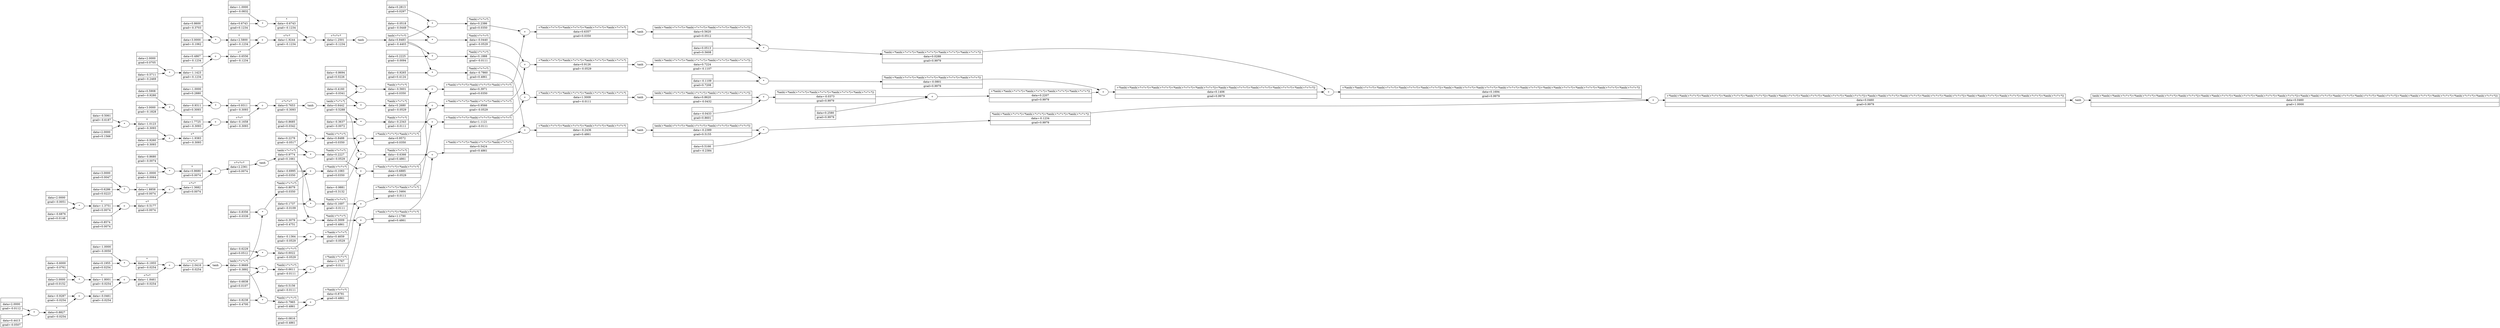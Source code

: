 digraph {
	graph [rankdir=LR]
	4369474128 [label="tanh(+*tanh(+*tanh(+*+*+*)+*tanh(+*+*+*)+*tanh(+*+*+*)+*tanh(+*+*+*))+*tanh(+*tanh(+*+*+*)+*tanh(+*+*+*)+*tanh(+*+*+*)+*tanh(+*+*+*))+*tanh(+*tanh(+*+*+*)+*tanh(+*+*+*)+*tanh(+*+*+*)+*tanh(+*+*+*))+*tanh(+*tanh(+*+*+*)+*tanh(+*+*+*)+*tanh(+*+*+*)+*tanh(+*+*+*))) | data=0.0460 | grad=1.0000" shape=record]
	"4369474128tanh" [label=tanh]
	"4369474128tanh" -> 4369474128
	4369474080 -> "4369474128tanh"
	4369474080 [label="+*tanh(+*tanh(+*+*+*)+*tanh(+*+*+*)+*tanh(+*+*+*)+*tanh(+*+*+*))+*tanh(+*tanh(+*+*+*)+*tanh(+*+*+*)+*tanh(+*+*+*)+*tanh(+*+*+*))+*tanh(+*tanh(+*+*+*)+*tanh(+*+*+*)+*tanh(+*+*+*)+*tanh(+*+*+*))+*tanh(+*tanh(+*+*+*)+*tanh(+*+*+*)+*tanh(+*+*+*)+*tanh(+*+*+*)) | data=0.0460 | grad=0.9979" shape=record]
	"4369474080+" [label="+"]
	"4369474080+" -> 4369474080
	4369473696 -> "4369474080+"
	4369473888 -> "4369474080+"
	4369473696 [label="+*tanh(+*tanh(+*+*+*)+*tanh(+*+*+*)+*tanh(+*+*+*)+*tanh(+*+*+*))+*tanh(+*tanh(+*+*+*)+*tanh(+*+*+*)+*tanh(+*+*+*)+*tanh(+*+*+*))+*tanh(+*tanh(+*+*+*)+*tanh(+*+*+*)+*tanh(+*+*+*)+*tanh(+*+*+*)) | data=0.1694 | grad=0.9979" shape=record]
	"4369473696+" [label="+"]
	"4369473696+" -> 4369473696
	4369457056 -> "4369473696+"
	4369456864 -> "4369473696+"
	4369473888 [label="*tanh(+*tanh(+*+*+*)+*tanh(+*+*+*)+*tanh(+*+*+*)+*tanh(+*+*+*)) | data=-0.1234 | grad=0.9979" shape=record]
	"4369473888*" [label="*"]
	"4369473888*" -> 4369473888
	4369456000 -> "4369473888*"
	4369385888 -> "4369473888*"
	4369385888 [label=" | data=0.5166 | grad=-0.2384" shape=record]
	4369456000 [label="tanh(+*tanh(+*+*+*)+*tanh(+*+*+*)+*tanh(+*+*+*)+*tanh(+*+*+*)) | data=-0.2389 | grad=0.5155" shape=record]
	"4369456000tanh" [label=tanh]
	"4369456000tanh" -> 4369456000
	4369455952 -> "4369456000tanh"
	4369457056 [label="*tanh(+*tanh(+*+*+*)+*tanh(+*+*+*)+*tanh(+*+*+*)+*tanh(+*+*+*)) | data=0.0288 | grad=0.9979" shape=record]
	"4369457056*" [label="*"]
	"4369457056*" -> 4369457056
	4369454320 -> "4369457056*"
	4369385840 -> "4369457056*"
	4369456864 [label="+*tanh(+*tanh(+*+*+*)+*tanh(+*+*+*)+*tanh(+*+*+*)+*tanh(+*+*+*))+*tanh(+*tanh(+*+*+*)+*tanh(+*+*+*)+*tanh(+*+*+*)+*tanh(+*+*+*)) | data=0.1406 | grad=0.9979" shape=record]
	"4369456864+" [label="+"]
	"4369456864+" -> 4369456864
	4369456672 -> "4369456864+"
	4369456480 -> "4369456864+"
	4369454320 [label="tanh(+*tanh(+*+*+*)+*tanh(+*+*+*)+*tanh(+*+*+*)+*tanh(+*+*+*)) | data=0.5620 | grad=0.0512" shape=record]
	"4369454320tanh" [label=tanh]
	"4369454320tanh" -> 4369454320
	4369454272 -> "4369454320tanh"
	4369455952 [label="+*tanh(+*+*+*)+*tanh(+*+*+*)+*tanh(+*+*+*)+*tanh(+*+*+*) | data=-0.2436 | grad=0.4861" shape=record]
	"4369455952+" [label="+"]
	"4369455952+" -> 4369455952
	4369455760 -> "4369455952+"
	4369455568 -> "4369455952+"
	4369456480 [label="+*tanh(+*tanh(+*+*+*)+*tanh(+*+*+*)+*tanh(+*+*+*)+*tanh(+*+*+*)) | data=0.2207 | grad=0.9979" shape=record]
	"4369456480+" [label="+"]
	"4369456480+" -> 4369456480
	4369456288 -> "4369456480+"
	4369385936 -> "4369456480+"
	4369385840 [label=" | data=0.0513 | grad=0.5608" shape=record]
	4369385936 [label=" | data=0.2580 | grad=0.9979" shape=record]
	4369455568 [label="+*tanh(+*+*+*)+*tanh(+*+*+*)+*tanh(+*+*+*) | data=0.5424 | grad=0.4861" shape=record]
	"4369455568+" [label="+"]
	"4369455568+" -> 4369455568
	4369455376 -> "4369455568+"
	4369455184 -> "4369455568+"
	4369456672 [label="*tanh(+*tanh(+*+*+*)+*tanh(+*+*+*)+*tanh(+*+*+*)+*tanh(+*+*+*)) | data=-0.0801 | grad=0.9979" shape=record]
	"4369456672*" [label="*"]
	"4369456672*" -> 4369456672
	4369444384 -> "4369456672*"
	4369385792 -> "4369456672*"
	4369444384 [label="tanh(+*tanh(+*+*+*)+*tanh(+*+*+*)+*tanh(+*+*+*)+*tanh(+*+*+*)) | data=0.7224 | grad=-0.1107" shape=record]
	"4369444384tanh" [label=tanh]
	"4369444384tanh" -> 4369444384
	4369444336 -> "4369444384tanh"
	4369455184 [label="+*tanh(+*+*+*)+*tanh(+*+*+*) | data=1.1790 | grad=0.4861" shape=record]
	"4369455184+" [label="+"]
	"4369455184+" -> 4369455184
	4369454992 -> "4369455184+"
	4369454800 -> "4369455184+"
	4369455760 [label="*tanh(+*+*+*) | data=-0.7860 | grad=0.4861" shape=record]
	"4369455760*" [label="*"]
	"4369455760*" -> 4369455760
	4369441024 -> "4369455760*"
	4369385456 -> "4369455760*"
	4369456288 [label="*tanh(+*tanh(+*+*+*)+*tanh(+*+*+*)+*tanh(+*+*+*)+*tanh(+*+*+*)) | data=-0.0373 | grad=0.9979" shape=record]
	"4369456288*" [label="*"]
	"4369456288*" -> 4369456288
	4369442704 -> "4369456288*"
	4369385696 -> "4369456288*"
	4369454272 [label="+*tanh(+*+*+*)+*tanh(+*+*+*)+*tanh(+*+*+*)+*tanh(+*+*+*) | data=0.6357 | grad=0.0350" shape=record]
	"4369454272+" [label="+"]
	"4369454272+" -> 4369454272
	4369454080 -> "4369454272+"
	4369453888 -> "4369454272+"
	4369385696 [label=" | data=-0.0433 | grad=0.8601" shape=record]
	4369441024 [label="tanh(+*+*+*) | data=0.8483 | grad=-0.4403" shape=record]
	"4369441024tanh" [label=tanh]
	"4369441024tanh" -> 4369441024
	4369440976 -> "4369441024tanh"
	4369455376 [label="*tanh(+*+*+*) | data=-0.6366 | grad=0.4861" shape=record]
	"4369455376*" [label="*"]
	"4369455376*" -> 4369455376
	4369419040 -> "4369455376*"
	4369385408 -> "4369455376*"
	4369442704 [label="tanh(+*tanh(+*+*+*)+*tanh(+*+*+*)+*tanh(+*+*+*)+*tanh(+*+*+*)) | data=0.8620 | grad=-0.0432" shape=record]
	"4369442704tanh" [label=tanh]
	"4369442704tanh" -> 4369442704
	4369442656 -> "4369442704tanh"
	4369385792 [label=" | data=-0.1109 | grad=0.7208" shape=record]
	4369444336 [label="+*tanh(+*+*+*)+*tanh(+*+*+*)+*tanh(+*+*+*)+*tanh(+*+*+*) | data=0.9126 | grad=-0.0529" shape=record]
	"4369444336+" [label="+"]
	"4369444336+" -> 4369444336
	4369444144 -> "4369444336+"
	4369443952 -> "4369444336+"
	4369454800 [label="+*tanh(+*+*+*) | data=0.8781 | grad=0.4861" shape=record]
	"4369454800+" [label="+"]
	"4369454800+" -> 4369454800
	4369454608 -> "4369454800+"
	4369385504 -> "4369454800+"
	4369419040 [label="tanh(+*+*+*) | data=0.6442 | grad=-0.5288" shape=record]
	"4369419040tanh" [label=tanh]
	"4369419040tanh" -> 4369419040
	4369418992 -> "4369419040tanh"
	4369453888 [label="+*tanh(+*+*+*)+*tanh(+*+*+*)+*tanh(+*+*+*) | data=0.3971 | grad=0.0350" shape=record]
	"4369453888+" [label="+"]
	"4369453888+" -> 4369453888
	4369453696 -> "4369453888+"
	4369453504 -> "4369453888+"
	4369442656 [label="+*tanh(+*+*+*)+*tanh(+*+*+*)+*tanh(+*+*+*)+*tanh(+*+*+*) | data=1.3009 | grad=-0.0111" shape=record]
	"4369442656+" [label="+"]
	"4369442656+" -> 4369442656
	4369442464 -> "4369442656+"
	4369442272 -> "4369442656+"
	4369454992 [label="*tanh(+*+*+*) | data=0.3009 | grad=0.4861" shape=record]
	"4369454992*" [label="*"]
	"4369454992*" -> 4369454992
	4369417600 -> "4369454992*"
	4369385360 -> "4369454992*"
	4369385408 [label=" | data=-0.9881 | grad=0.3132" shape=record]
	4369385456 [label=" | data=-0.9265 | grad=0.4124" shape=record]
	4369454080 [label="*tanh(+*+*+*) | data=0.2386 | grad=0.0350" shape=record]
	"4369454080*" [label="*"]
	"4369454080*" -> 4369454080
	4369441024 -> "4369454080*"
	4369385120 -> "4369454080*"
	4369385504 [label=" | data=0.0816 | grad=0.4861" shape=record]
	4369443952 [label="+*tanh(+*+*+*)+*tanh(+*+*+*)+*tanh(+*+*+*) | data=0.9566 | grad=-0.0529" shape=record]
	"4369443952+" [label="+"]
	"4369443952+" -> 4369443952
	4369443760 -> "4369443952+"
	4369443568 -> "4369443952+"
	4369440976 [label="+*+*+* | data=1.2501 | grad=-0.1234" shape=record]
	"4369440976+" [label="+"]
	"4369440976+" -> 4369440976
	4369420240 -> "4369440976+"
	4369420000 -> "4369440976+"
	4369444144 [label="*tanh(+*+*+*) | data=-0.0440 | grad=-0.0529" shape=record]
	"4369444144*" [label="*"]
	"4369444144*" -> 4369444144
	4369441024 -> "4369444144*"
	4369384784 -> "4369444144*"
	4369384784 [label=" | data=-0.0518 | grad=-0.0449" shape=record]
	4369417600 [label="tanh(+*+*+*) | data=0.9774 | grad=0.1661" shape=record]
	"4369417600tanh" [label=tanh]
	"4369417600tanh" -> 4369417600
	4369417552 -> "4369417600tanh"
	4369453504 [label="+*tanh(+*+*+*)+*tanh(+*+*+*) | data=0.9572 | grad=0.0350" shape=record]
	"4369453504+" [label="+"]
	"4369453504+" -> 4369453504
	4369453312 -> "4369453504+"
	4369453120 -> "4369453504+"
	4369442272 [label="+*tanh(+*+*+*)+*tanh(+*+*+*)+*tanh(+*+*+*) | data=1.1121 | grad=-0.0111" shape=record]
	"4369442272+" [label="+"]
	"4369442272+" -> 4369442272
	4369442080 -> "4369442272+"
	4369441888 -> "4369442272+"
	4369454608 [label="*tanh(+*+*+*) | data=0.7965 | grad=0.4861" shape=record]
	"4369454608*" [label="*"]
	"4369454608*" -> 4369454608
	4369387424 -> "4369454608*"
	4369385264 -> "4369454608*"
	4369453696 [label="*tanh(+*+*+*) | data=-0.5601 | grad=0.0350" shape=record]
	"4369453696*" [label="*"]
	"4369453696*" -> 4369453696
	4369419040 -> "4369453696*"
	4369385072 -> "4369453696*"
	4369442464 [label="*tanh(+*+*+*) | data=0.1888 | grad=-0.0111" shape=record]
	"4369442464*" [label="*"]
	"4369442464*" -> 4369442464
	4369384448 -> "4369442464*"
	4369441024 -> "4369442464*"
	4369385120 [label=" | data=0.2813 | grad=0.0297" shape=record]
	4369420000 [label="+*+* | data=1.9244 | grad=-0.1234" shape=record]
	"4369420000+" [label="+"]
	"4369420000+" -> 4369420000
	4369419808 -> "4369420000+"
	4369419568 -> "4369420000+"
	4369418992 [label="+*+*+* | data=0.7653 | grad=-0.3093" shape=record]
	"4369418992+" [label="+"]
	"4369418992+" -> 4369418992
	4369418800 -> "4369418992+"
	4369418560 -> "4369418992+"
	4369443568 [label="+*tanh(+*+*+*)+*tanh(+*+*+*) | data=0.6885 | grad=-0.0529" shape=record]
	"4369443568+" [label="+"]
	"4369443568+" -> 4369443568
	4369443376 -> "4369443568+"
	4369443184 -> "4369443568+"
	4369385264 [label=" | data=-0.8238 | grad=-0.4700" shape=record]
	4369385360 [label=" | data=0.3079 | grad=0.4751" shape=record]
	4369387424 [label="tanh(+*+*+*) | data=-0.9669 | grad=-0.3892" shape=record]
	"4369387424tanh" [label=tanh]
	"4369387424tanh" -> 4369387424
	4369387376 -> "4369387424tanh"
	4369443760 [label="*tanh(+*+*+*) | data=0.2680 | grad=-0.0529" shape=record]
	"4369443760*" [label="*"]
	"4369443760*" -> 4369443760
	4369419040 -> "4369443760*"
	4369384736 -> "4369443760*"
	4369420240 [label="* | data=-0.6743 | grad=-0.1234" shape=record]
	"4369420240*" [label="*"]
	"4369420240*" -> 4369420240
	4369420192 -> "4369420240*"
	4369384016 -> "4369420240*"
	4369384448 [label=" | data=0.2225 | grad=-0.0094" shape=record]
	4369453120 [label="+*tanh(+*+*+*) | data=0.1083 | grad=0.0350" shape=record]
	"4369453120+" [label="+"]
	"4369453120+" -> 4369453120
	4369444672 -> "4369453120+"
	4369385168 -> "4369453120+"
	4369441888 [label="+*tanh(+*+*+*)+*tanh(+*+*+*) | data=1.3464 | grad=-0.0111" shape=record]
	"4369441888+" [label="+"]
	"4369441888+" -> 4369441888
	4369441696 -> "4369441888+"
	4369441504 -> "4369441888+"
	4369453312 [label="*tanh(+*+*+*) | data=0.8488 | grad=0.0350" shape=record]
	"4369453312*" [label="*"]
	"4369453312*" -> 4369453312
	4369417600 -> "4369453312*"
	4369385024 -> "4369453312*"
	4369418560 [label="+*+* | data=-0.1658 | grad=-0.3093" shape=record]
	"4369418560+" [label="+"]
	"4369418560+" -> 4369418560
	4369418368 -> "4369418560+"
	4369418128 -> "4369418560+"
	4369443184 [label="+*tanh(+*+*+*) | data=0.4659 | grad=-0.0529" shape=record]
	"4369443184+" [label="+"]
	"4369443184+" -> 4369443184
	4369384832 -> "4369443184+"
	4369442992 -> "4369443184+"
	4369418800 [label="* | data=0.9311 | grad=-0.3093" shape=record]
	"4369418800*" [label="*"]
	"4369418800*" -> 4369418800
	4369418752 -> "4369418800*"
	4369383728 -> "4369418800*"
	4369443376 [label="*tanh(+*+*+*) | data=0.2227 | grad=-0.0529" shape=record]
	"4369443376*" [label="*"]
	"4369443376*" -> 4369443376
	4369417600 -> "4369443376*"
	4369384688 -> "4369443376*"
	4369384016 [label=" | data=0.6743 | grad=0.1234" shape=record]
	4369441504 [label="+*tanh(+*+*+*) | data=1.1767 | grad=-0.0111" shape=record]
	"4369441504+" [label="+"]
	"4369441504+" -> 4369441504
	4369441312 -> "4369441504+"
	4369384496 -> "4369441504+"
	4369441696 [label="*tanh(+*+*+*) | data=0.1697 | grad=-0.0111" shape=record]
	"4369441696*" [label="*"]
	"4369441696*" -> 4369441696
	4369417600 -> "4369441696*"
	4369384352 -> "4369441696*"
	4369384352 [label=" | data=0.1737 | grad=-0.0109" shape=record]
	4369384496 [label=" | data=0.5156 | grad=-0.0111" shape=record]
	4369384688 [label=" | data=0.2278 | grad=-0.0517" shape=record]
	4369442080 [label="*tanh(+*+*+*) | data=-0.2343 | grad=-0.0111" shape=record]
	"4369442080*" [label="*"]
	"4369442080*" -> 4369442080
	4369419040 -> "4369442080*"
	4369384400 -> "4369442080*"
	4369419568 [label="+* | data=-0.6556 | grad=-0.1234" shape=record]
	"4369419568+" [label="+"]
	"4369419568+" -> 4369419568
	4369384064 -> "4369419568+"
	4369419376 -> "4369419568+"
	4369384736 [label=" | data=0.4160 | grad=-0.0341" shape=record]
	4369417552 [label="+*+*+* | data=2.2361 | grad=0.0074" shape=record]
	"4369417552+" [label="+"]
	"4369417552+" -> 4369417552
	4369417360 -> "4369417552+"
	4369417120 -> "4369417552+"
	4369384832 [label=" | data=-0.1364 | grad=-0.0529" shape=record]
	4369419808 [label="* | data=2.5800 | grad=-0.1234" shape=record]
	"4369419808*" [label="*"]
	"4369419808*" -> 4369419808
	4369383968 -> "4369419808*"
	4369419760 -> "4369419808*"
	4369385024 [label=" | data=0.8685 | grad=0.0342" shape=record]
	4369385072 [label=" | data=-0.8694 | grad=0.0226" shape=record]
	4369385168 [label=" | data=-0.6995 | grad=0.0350" shape=record]
	4369444672 [label="*tanh(+*+*+*) | data=0.8079 | grad=0.0350" shape=record]
	"4369444672*" [label="*"]
	"4369444672*" -> 4369444672
	4369387424 -> "4369444672*"
	4369384928 -> "4369444672*"
	4369387376 [label="+*+*+* | data=-2.0416 | grad=-0.0254" shape=record]
	"4369387376+" [label="+"]
	"4369387376+" -> 4369387376
	4369387184 -> "4369387376+"
	4369386944 -> "4369387376+"
	4369418128 [label="+* | data=-1.9383 | grad=-0.3093" shape=record]
	"4369418128+" [label="+"]
	"4369418128+" -> 4369418128
	4369417936 -> "4369418128+"
	4369383776 -> "4369418128+"
	4369420192 [label=" | data=-1.0000 | grad=-0.0832" shape=record]
	4369418368 [label="* | data=1.7725 | grad=-0.3093" shape=record]
	"4369418368*" [label="*"]
	"4369418368*" -> 4369418368
	4369383680 -> "4369418368*"
	4369418320 -> "4369418368*"
	4369442992 [label="*tanh(+*+*+*) | data=0.6022 | grad=-0.0529" shape=record]
	"4369442992*" [label="*"]
	"4369442992*" -> 4369442992
	4369384592 -> "4369442992*"
	4369387424 -> "4369442992*"
	4369383680 [label=" | data=0.5908 | grad=-0.9280" shape=record]
	4369383728 [label=" | data=-0.9311 | grad=0.3093" shape=record]
	4369383776 [label=" | data=-0.9260 | grad=-0.3093" shape=record]
	4369418752 [label=" | data=-1.0000 | grad=0.2880" shape=record]
	4369441312 [label="*tanh(+*+*+*) | data=0.6611 | grad=-0.0111" shape=record]
	"4369441312*" [label="*"]
	"4369441312*" -> 4369441312
	4369387424 -> "4369441312*"
	4369384256 -> "4369441312*"
	4369383968 [label=" | data=0.8600 | grad=-0.3703" shape=record]
	4369384064 [label=" | data=0.4867 | grad=-0.1234" shape=record]
	4369384256 [label=" | data=-0.6838 | grad=0.0107" shape=record]
	4369417120 [label="+*+* | data=1.3682 | grad=0.0074" shape=record]
	"4369417120+" [label="+"]
	"4369417120+" -> 4369417120
	4369416928 -> "4369417120+"
	4369416688 -> "4369417120+"
	4369384400 [label=" | data=-0.3637 | grad=-0.0072" shape=record]
	4369419376 [label="* | data=-1.1423 | grad=-0.1234" shape=record]
	"4369419376*" [label="*"]
	"4369419376*" -> 4369419376
	4369419328 -> "4369419376*"
	4369383872 -> "4369419376*"
	4369417360 [label="* | data=0.8680 | grad=0.0074" shape=record]
	"4369417360*" [label="*"]
	"4369417360*" -> 4369417360
	4369326032 -> "4369417360*"
	4369417312 -> "4369417360*"
	4369384592 [label=" | data=-0.6229 | grad=0.0512" shape=record]
	4369386944 [label="+*+* | data=-1.8461 | grad=-0.0254" shape=record]
	"4369386944+" [label="+"]
	"4369386944+" -> 4369386944
	4369386752 -> "4369386944+"
	4369386512 -> "4369386944+"
	4369384928 [label=" | data=-0.8356 | grad=-0.0339" shape=record]
	4369419760 [label=" | data=3.0000 | grad=-0.1062" shape=record]
	4369387184 [label="* | data=-0.1955 | grad=-0.0254" shape=record]
	"4369387184*" [label="*"]
	"4369387184*" -> 4369387184
	4369387136 -> "4369387184*"
	4368679120 -> "4369387184*"
	4369417936 [label="* | data=-1.0123 | grad=-0.3093" shape=record]
	"4369417936*" [label="*"]
	"4369417936*" -> 4369417936
	4369383584 -> "4369417936*"
	4369417888 -> "4369417936*"
	4369326032 [label=" | data=-0.8680 | grad=-0.0074" shape=record]
	4369418320 [label=" | data=3.0000 | grad=-0.1828" shape=record]
	4369383584 [label=" | data=-0.5061 | grad=-0.6187" shape=record]
	4368679120 [label=" | data=0.1955 | grad=0.0254" shape=record]
	4369383872 [label=" | data=-0.5711 | grad=-0.2469" shape=record]
	4369416688 [label="+* | data=-0.5177 | grad=0.0074" shape=record]
	"4369416688+" [label="+"]
	"4369416688+" -> 4369416688
	4369416496 -> "4369416688+"
	4369383488 -> "4369416688+"
	4369416928 [label="* | data=1.8858 | grad=0.0074" shape=record]
	"4369416928*" [label="*"]
	"4369416928*" -> 4369416928
	4369416880 -> "4369416928*"
	4368679648 -> "4369416928*"
	4368679648 [label=" | data=0.6286 | grad=0.0223" shape=record]
	4369386512 [label="+* | data=-0.0461 | grad=-0.0254" shape=record]
	"4369386512+" [label="+"]
	"4369386512+" -> 4369386512
	4368679552 -> "4369386512+"
	4369386320 -> "4369386512+"
	4369419328 [label=" | data=2.0000 | grad=0.0705" shape=record]
	4369417312 [label=" | data=-1.0000 | grad=-0.0064" shape=record]
	4369386752 [label="* | data=-1.8001 | grad=-0.0254" shape=record]
	"4369386752*" [label="*"]
	"4369386752*" -> 4369386752
	4368679168 -> "4369386752*"
	4369386704 -> "4369386752*"
	4369387136 [label=" | data=-1.0000 | grad=-0.0050" shape=record]
	4369417888 [label=" | data=2.0000 | grad=0.1566" shape=record]
	4369383488 [label=" | data=0.8574 | grad=0.0074" shape=record]
	4368679168 [label=" | data=-0.6000 | grad=-0.0761" shape=record]
	4369416496 [label="* | data=-1.3751 | grad=0.0074" shape=record]
	"4369416496*" [label="*"]
	"4369416496*" -> 4369416496
	4369416448 -> "4369416496*"
	4368679264 -> "4369416496*"
	4369416448 [label=" | data=2.0000 | grad=-0.0051" shape=record]
	4368679264 [label=" | data=-0.6876 | grad=0.0148" shape=record]
	4368679552 [label=" | data=-0.9287 | grad=-0.0254" shape=record]
	4369416880 [label=" | data=3.0000 | grad=0.0047" shape=record]
	4369386320 [label="* | data=0.8827 | grad=-0.0254" shape=record]
	"4369386320*" [label="*"]
	"4369386320*" -> 4369386320
	4369386272 -> "4369386320*"
	4368679024 -> "4369386320*"
	4369386272 [label=" | data=2.0000 | grad=-0.0112" shape=record]
	4369386704 [label=" | data=3.0000 | grad=0.0152" shape=record]
	4368679024 [label=" | data=0.4413 | grad=-0.0507" shape=record]
}

